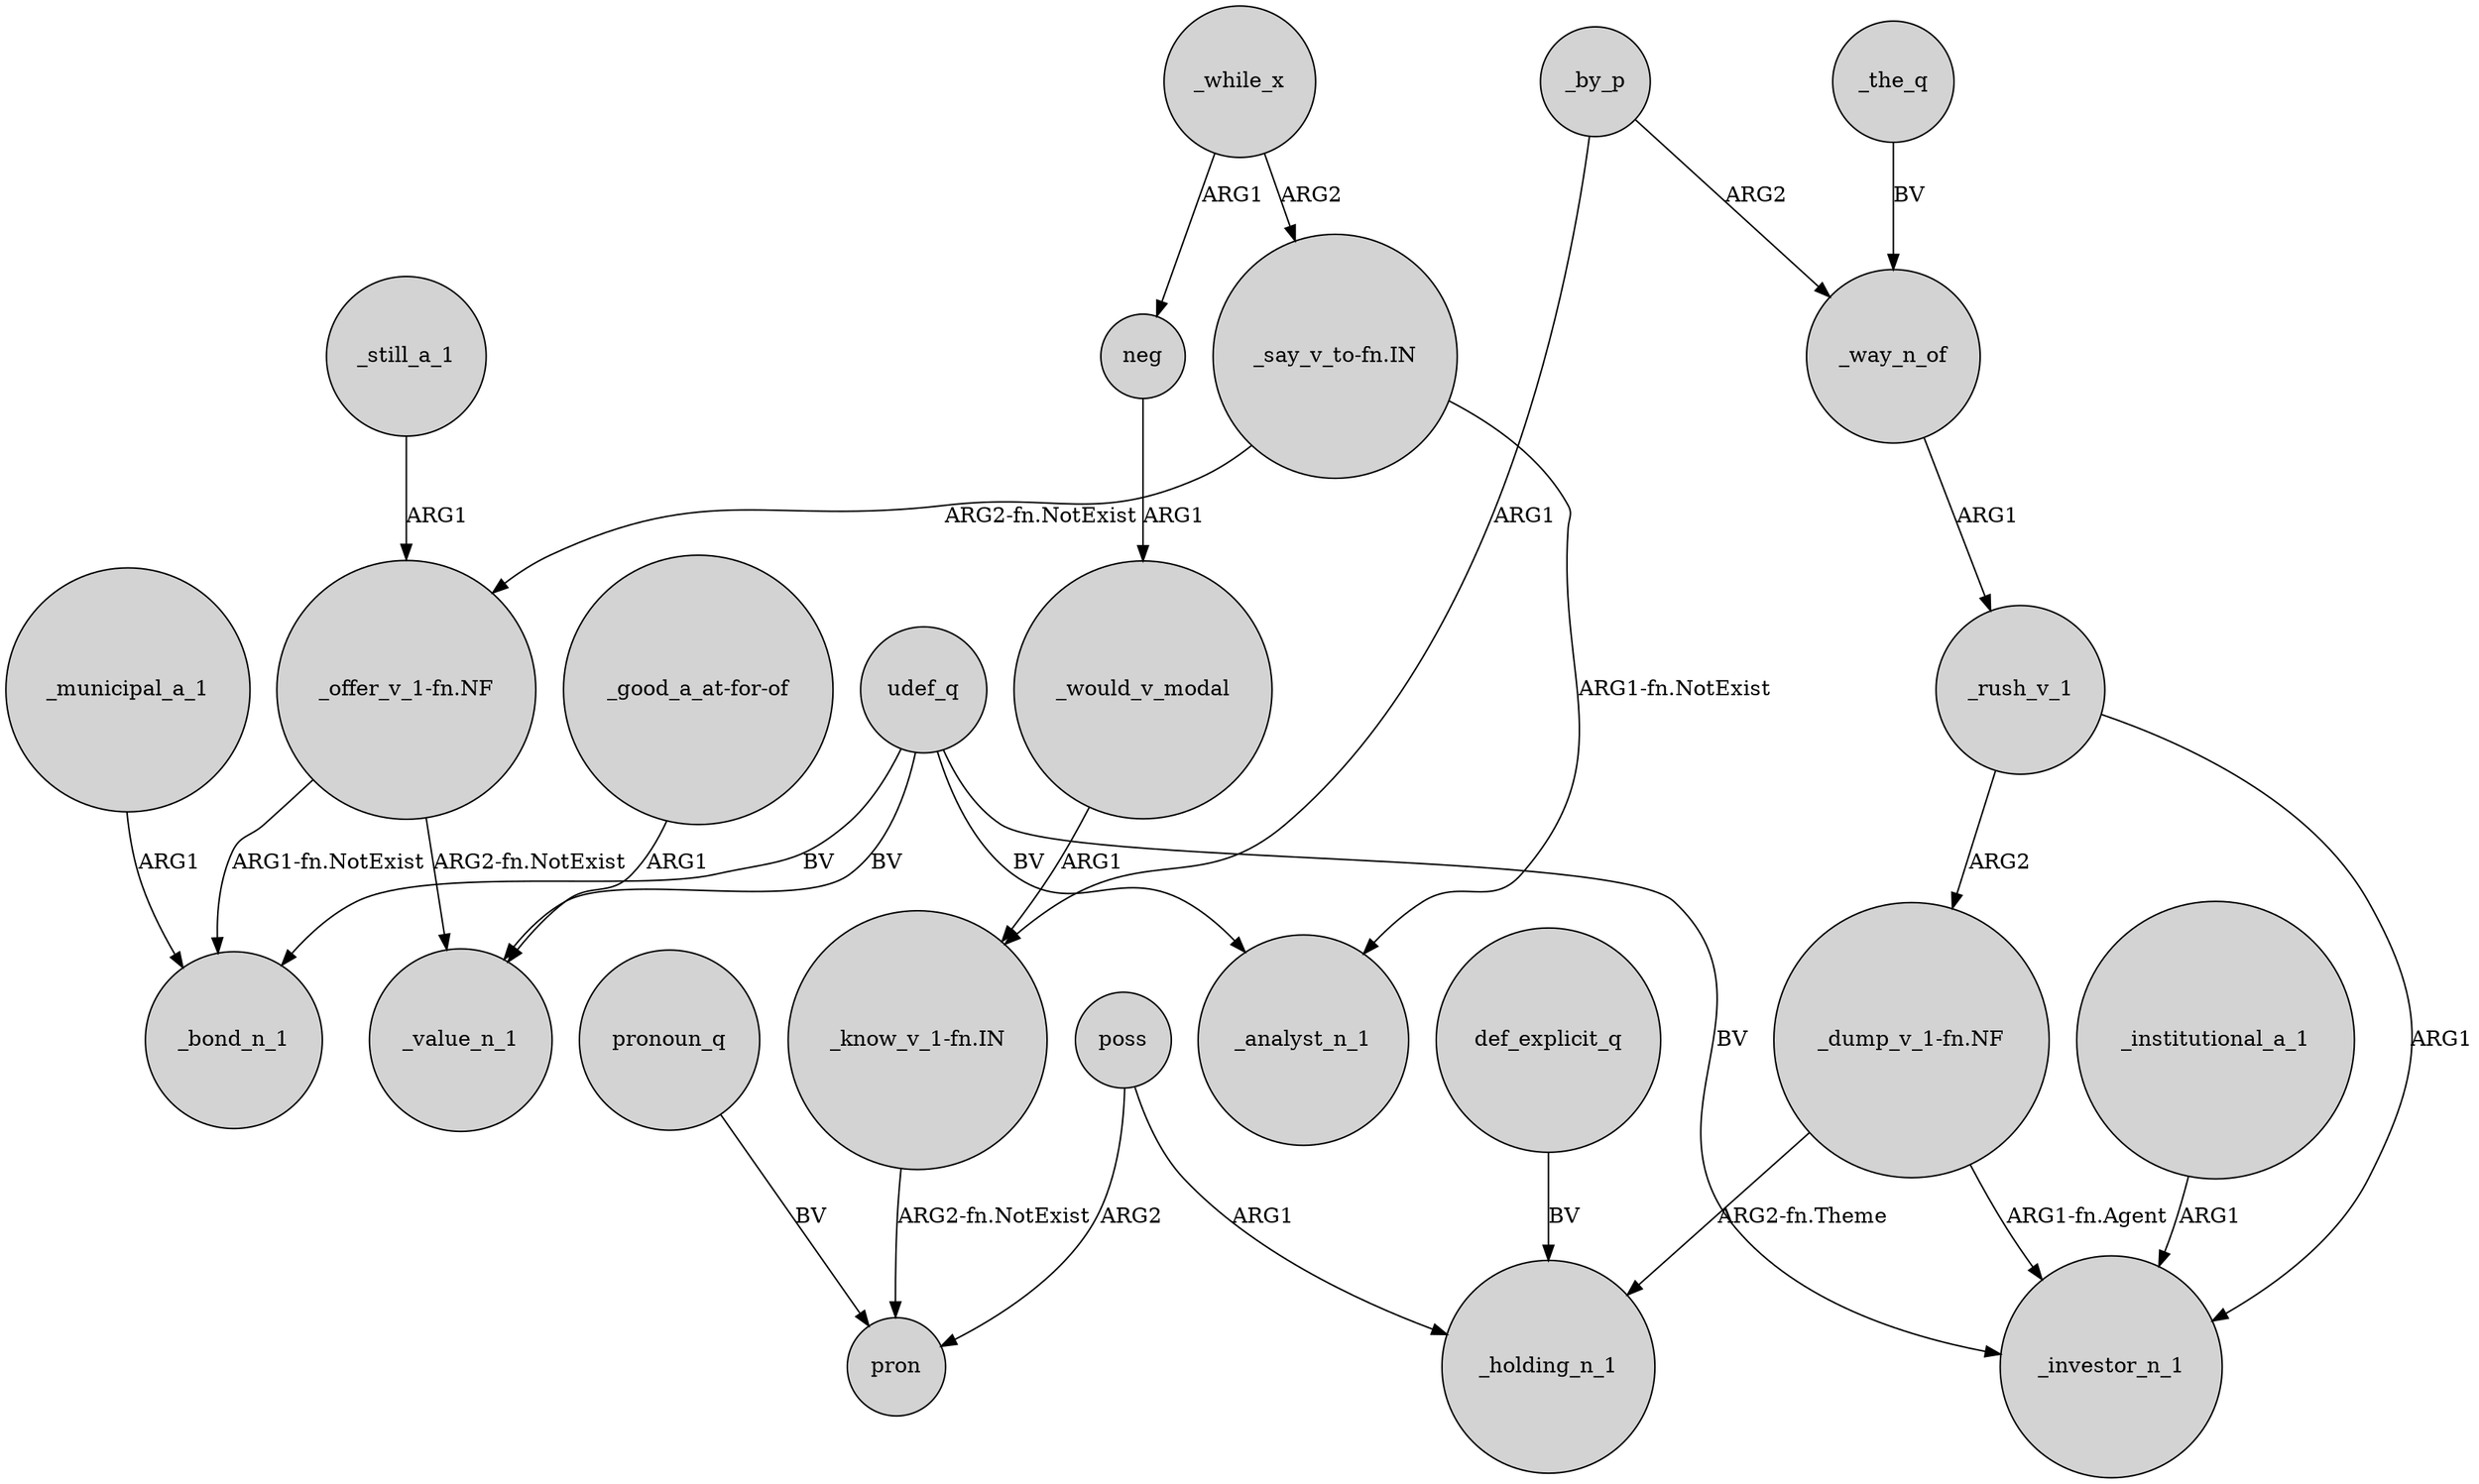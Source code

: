 digraph {
	node [shape=circle style=filled]
	"_offer_v_1-fn.NF" -> _bond_n_1 [label="ARG1-fn.NotExist"]
	neg -> _would_v_modal [label=ARG1]
	"_say_v_to-fn.IN" -> _analyst_n_1 [label="ARG1-fn.NotExist"]
	"_know_v_1-fn.IN" -> pron [label="ARG2-fn.NotExist"]
	poss -> pron [label=ARG2]
	udef_q -> _investor_n_1 [label=BV]
	"_say_v_to-fn.IN" -> "_offer_v_1-fn.NF" [label="ARG2-fn.NotExist"]
	"_dump_v_1-fn.NF" -> _investor_n_1 [label="ARG1-fn.Agent"]
	_would_v_modal -> "_know_v_1-fn.IN" [label=ARG1]
	"_offer_v_1-fn.NF" -> _value_n_1 [label="ARG2-fn.NotExist"]
	_the_q -> _way_n_of [label=BV]
	_municipal_a_1 -> _bond_n_1 [label=ARG1]
	_while_x -> neg [label=ARG1]
	"_good_a_at-for-of" -> _value_n_1 [label=ARG1]
	_by_p -> "_know_v_1-fn.IN" [label=ARG1]
	def_explicit_q -> _holding_n_1 [label=BV]
	pronoun_q -> pron [label=BV]
	udef_q -> _bond_n_1 [label=BV]
	_institutional_a_1 -> _investor_n_1 [label=ARG1]
	_rush_v_1 -> _investor_n_1 [label=ARG1]
	_while_x -> "_say_v_to-fn.IN" [label=ARG2]
	"_dump_v_1-fn.NF" -> _holding_n_1 [label="ARG2-fn.Theme"]
	_by_p -> _way_n_of [label=ARG2]
	poss -> _holding_n_1 [label=ARG1]
	udef_q -> _value_n_1 [label=BV]
	_rush_v_1 -> "_dump_v_1-fn.NF" [label=ARG2]
	_way_n_of -> _rush_v_1 [label=ARG1]
	udef_q -> _analyst_n_1 [label=BV]
	_still_a_1 -> "_offer_v_1-fn.NF" [label=ARG1]
}
